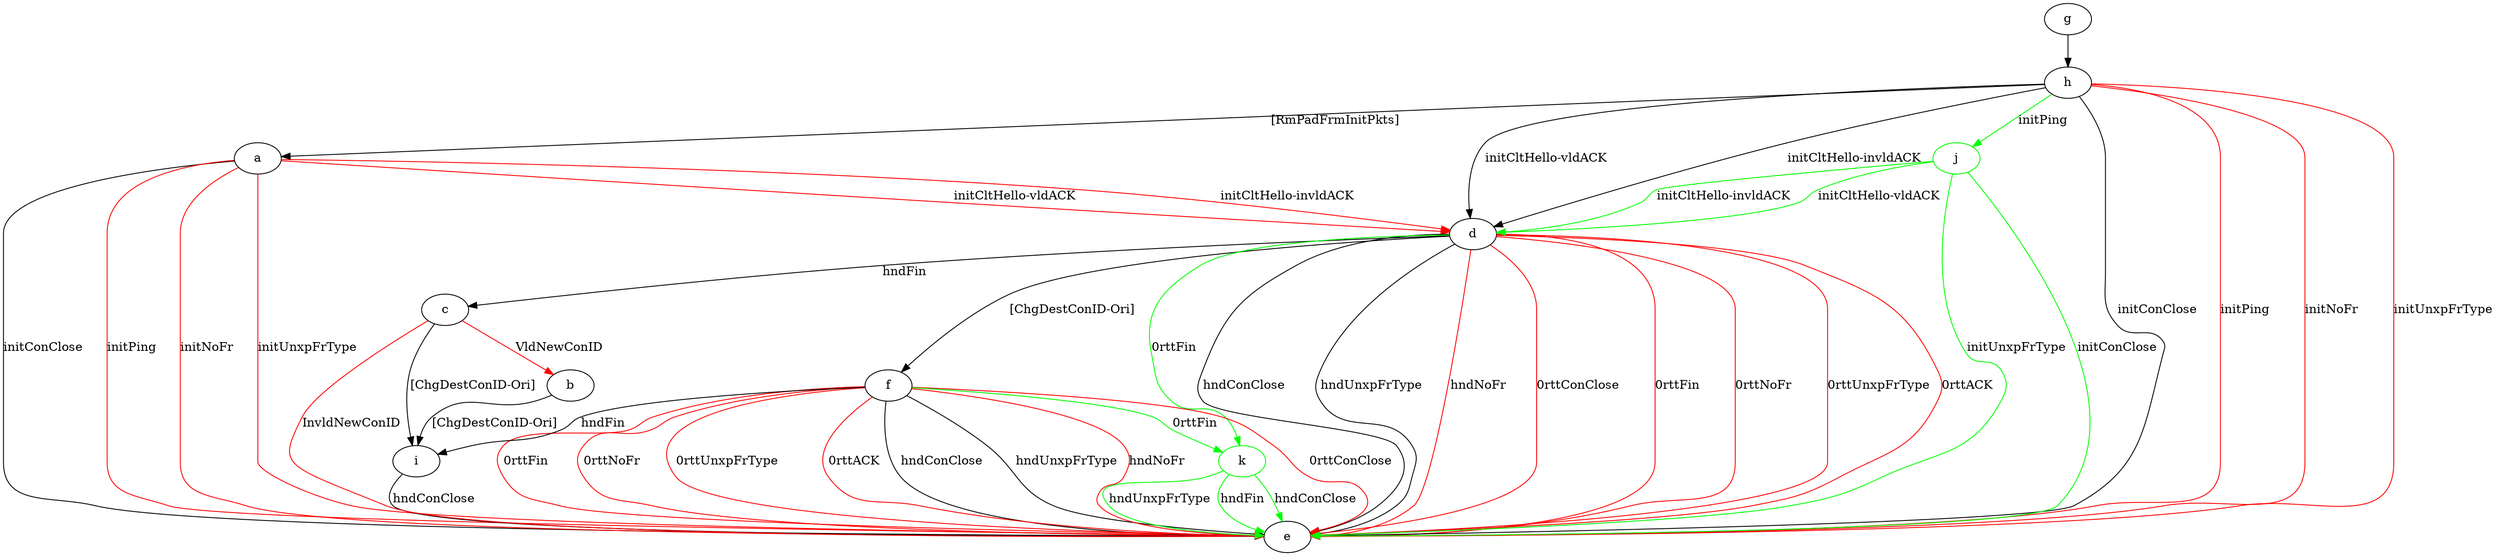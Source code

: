 digraph "" {
	a -> d	[key=0,
		color=red,
		label="initCltHello-vldACK "];
	a -> d	[key=1,
		color=red,
		label="initCltHello-invldACK "];
	a -> e	[key=0,
		label="initConClose "];
	a -> e	[key=1,
		color=red,
		label="initPing "];
	a -> e	[key=2,
		color=red,
		label="initNoFr "];
	a -> e	[key=3,
		color=red,
		label="initUnxpFrType "];
	b -> i	[key=0,
		label="[ChgDestConID-Ori] "];
	c -> b	[key=0,
		color=red,
		label="VldNewConID "];
	c -> e	[key=0,
		color=red,
		label="InvldNewConID "];
	c -> i	[key=0,
		label="[ChgDestConID-Ori] "];
	d -> c	[key=0,
		label="hndFin "];
	d -> e	[key=0,
		label="hndConClose "];
	d -> e	[key=1,
		label="hndUnxpFrType "];
	d -> e	[key=2,
		color=red,
		label="hndNoFr "];
	d -> e	[key=3,
		color=red,
		label="0rttConClose "];
	d -> e	[key=4,
		color=red,
		label="0rttFin "];
	d -> e	[key=5,
		color=red,
		label="0rttNoFr "];
	d -> e	[key=6,
		color=red,
		label="0rttUnxpFrType "];
	d -> e	[key=7,
		color=red,
		label="0rttACK "];
	d -> f	[key=0,
		label="[ChgDestConID-Ori] "];
	k	[color=green];
	d -> k	[key=0,
		color=green,
		label="0rttFin "];
	f -> e	[key=0,
		label="hndConClose "];
	f -> e	[key=1,
		label="hndUnxpFrType "];
	f -> e	[key=2,
		color=red,
		label="hndNoFr "];
	f -> e	[key=3,
		color=red,
		label="0rttConClose "];
	f -> e	[key=4,
		color=red,
		label="0rttFin "];
	f -> e	[key=5,
		color=red,
		label="0rttNoFr "];
	f -> e	[key=6,
		color=red,
		label="0rttUnxpFrType "];
	f -> e	[key=7,
		color=red,
		label="0rttACK "];
	f -> i	[key=0,
		label="hndFin "];
	f -> k	[key=0,
		color=green,
		label="0rttFin "];
	g -> h	[key=0];
	h -> a	[key=0,
		label="[RmPadFrmInitPkts] "];
	h -> d	[key=0,
		label="initCltHello-vldACK "];
	h -> d	[key=1,
		label="initCltHello-invldACK "];
	h -> e	[key=0,
		label="initConClose "];
	h -> e	[key=1,
		color=red,
		label="initPing "];
	h -> e	[key=2,
		color=red,
		label="initNoFr "];
	h -> e	[key=3,
		color=red,
		label="initUnxpFrType "];
	j	[color=green];
	h -> j	[key=0,
		color=green,
		label="initPing "];
	i -> e	[key=0,
		label="hndConClose "];
	j -> d	[key=0,
		color=green,
		label="initCltHello-vldACK "];
	j -> d	[key=1,
		color=green,
		label="initCltHello-invldACK "];
	j -> e	[key=0,
		color=green,
		label="initConClose "];
	j -> e	[key=1,
		color=green,
		label="initUnxpFrType "];
	k -> e	[key=0,
		color=green,
		label="hndFin "];
	k -> e	[key=1,
		color=green,
		label="hndConClose "];
	k -> e	[key=2,
		color=green,
		label="hndUnxpFrType "];
}
